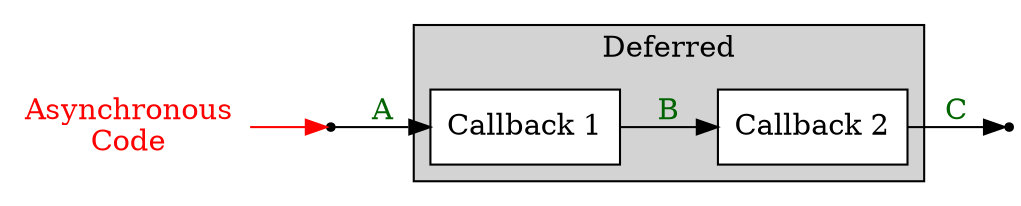 digraph G {

rankdir=LR;

subgraph cluster_deferred {
    style=filled
    node [style=filled,fillcolor=white]
    cb1 -> cb2 [label="B",fontcolor=darkgreen]
    label="Deferred"
}

input [shape=point]
async -> input [color=red]
async [label="Asynchronous\nCode",shape=none,fontcolor=red,color=red]

input -> cb1 [label="A",fontcolor=darkgreen]
cb2 -> output [label="C",fontcolor=darkgreen]

cb1 [label="Callback 1",shape=rect]
cb2 [label="Callback 2",shape=rect]
output [shape=point]

}
